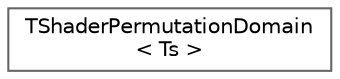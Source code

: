 digraph "Graphical Class Hierarchy"
{
 // INTERACTIVE_SVG=YES
 // LATEX_PDF_SIZE
  bgcolor="transparent";
  edge [fontname=Helvetica,fontsize=10,labelfontname=Helvetica,labelfontsize=10];
  node [fontname=Helvetica,fontsize=10,shape=box,height=0.2,width=0.4];
  rankdir="LR";
  Node0 [id="Node000000",label="TShaderPermutationDomain\l\< Ts \>",height=0.2,width=0.4,color="grey40", fillcolor="white", style="filled",URL="$d0/dfe/structTShaderPermutationDomain.html",tooltip="Variadic template that defines an arbitrary multi-dimensional permutation domain, that can be instant..."];
}
